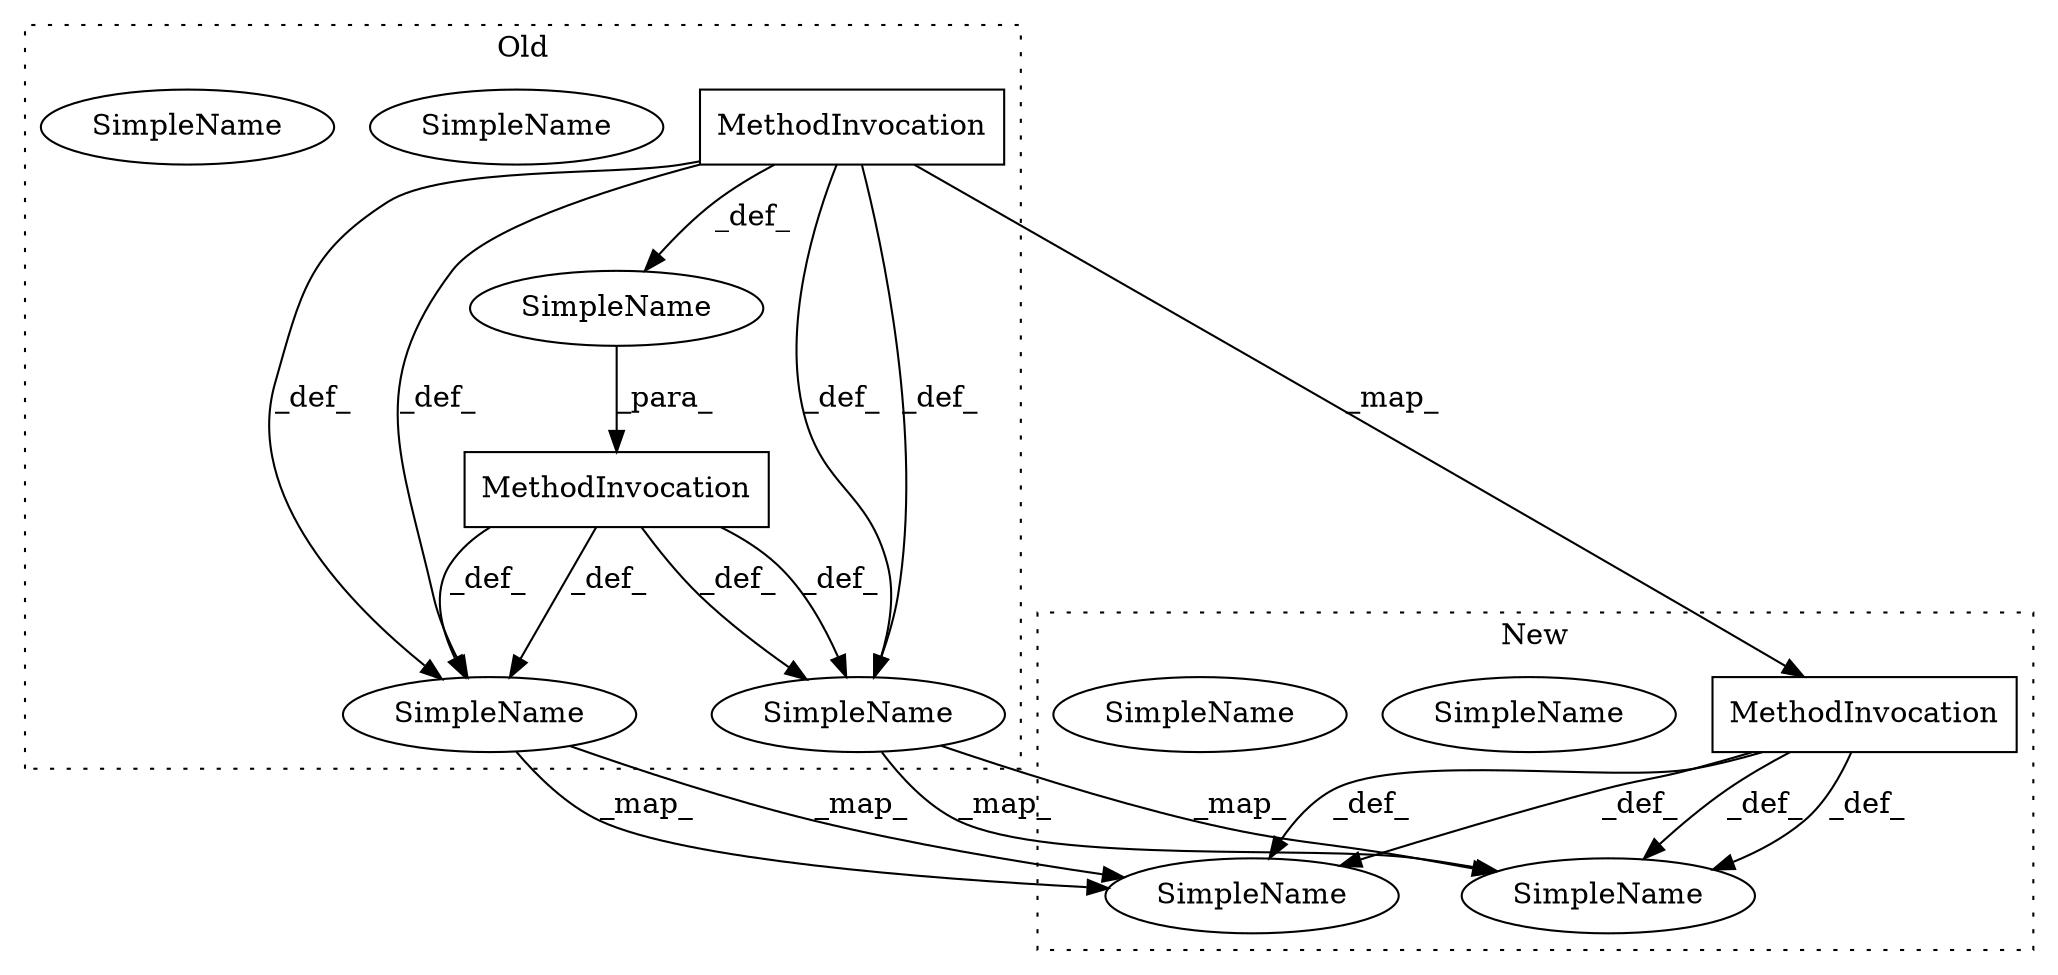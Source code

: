 digraph G {
subgraph cluster0 {
1 [label="MethodInvocation" a="32" s="5615,5666" l="4,1" shape="box"];
2 [label="MethodInvocation" a="32" s="5606,5667" l="9,1" shape="box"];
5 [label="SimpleName" a="42" s="5593" l="12" shape="ellipse"];
7 [label="SimpleName" a="42" s="5674" l="19" shape="ellipse"];
8 [label="SimpleName" a="42" s="5674" l="19" shape="ellipse"];
10 [label="SimpleName" a="42" s="5593" l="12" shape="ellipse"];
11 [label="SimpleName" a="42" s="" l="" shape="ellipse"];
label = "Old";
style="dotted";
}
subgraph cluster1 {
3 [label="MethodInvocation" a="32" s="5467,5518" l="4,1" shape="box"];
4 [label="SimpleName" a="42" s="5454" l="12" shape="ellipse"];
6 [label="SimpleName" a="42" s="5525" l="19" shape="ellipse"];
9 [label="SimpleName" a="42" s="5525" l="19" shape="ellipse"];
12 [label="SimpleName" a="42" s="5454" l="12" shape="ellipse"];
label = "New";
style="dotted";
}
1 -> 11 [label="_def_"];
1 -> 5 [label="_def_"];
1 -> 7 [label="_def_"];
1 -> 7 [label="_def_"];
1 -> 3 [label="_map_"];
1 -> 5 [label="_def_"];
2 -> 7 [label="_def_"];
2 -> 7 [label="_def_"];
2 -> 5 [label="_def_"];
2 -> 5 [label="_def_"];
3 -> 12 [label="_def_"];
3 -> 9 [label="_def_"];
3 -> 9 [label="_def_"];
3 -> 12 [label="_def_"];
5 -> 12 [label="_map_"];
5 -> 12 [label="_map_"];
7 -> 9 [label="_map_"];
7 -> 9 [label="_map_"];
11 -> 2 [label="_para_"];
}